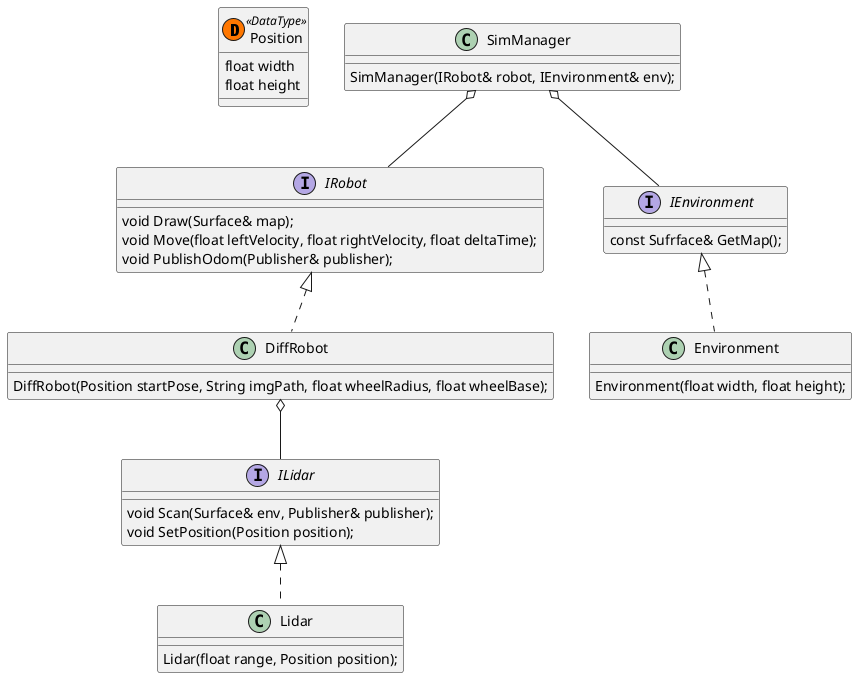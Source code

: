 @startuml
!define datatype(x) class x << (D,#FF7700) DataType>>
datatype(Position) {
  float width
  float height
}

class SimManager{
    SimManager(IRobot& robot, IEnvironment& env);
}

interface IRobot{
    void Draw(Surface& map);
    void Move(float leftVelocity, float rightVelocity, float deltaTime);
    void PublishOdom(Publisher& publisher);
}

class DiffRobot {
    DiffRobot(Position startPose, String imgPath, float wheelRadius, float wheelBase);
}

interface ILidar{
    void Scan(Surface& env, Publisher& publisher);
    void SetPosition(Position position);
}

class Lidar {
    Lidar(float range, Position position);
}

interface IEnvironment{
    const Sufrface& GetMap();
}

class Environment {
    Environment(float width, float height);
}

SimManager o-- IRobot
SimManager o-- IEnvironment
IEnvironment <|.. Environment
IRobot <|.. DiffRobot
DiffRobot o-- ILidar
ILidar <|.. Lidar



@enduml